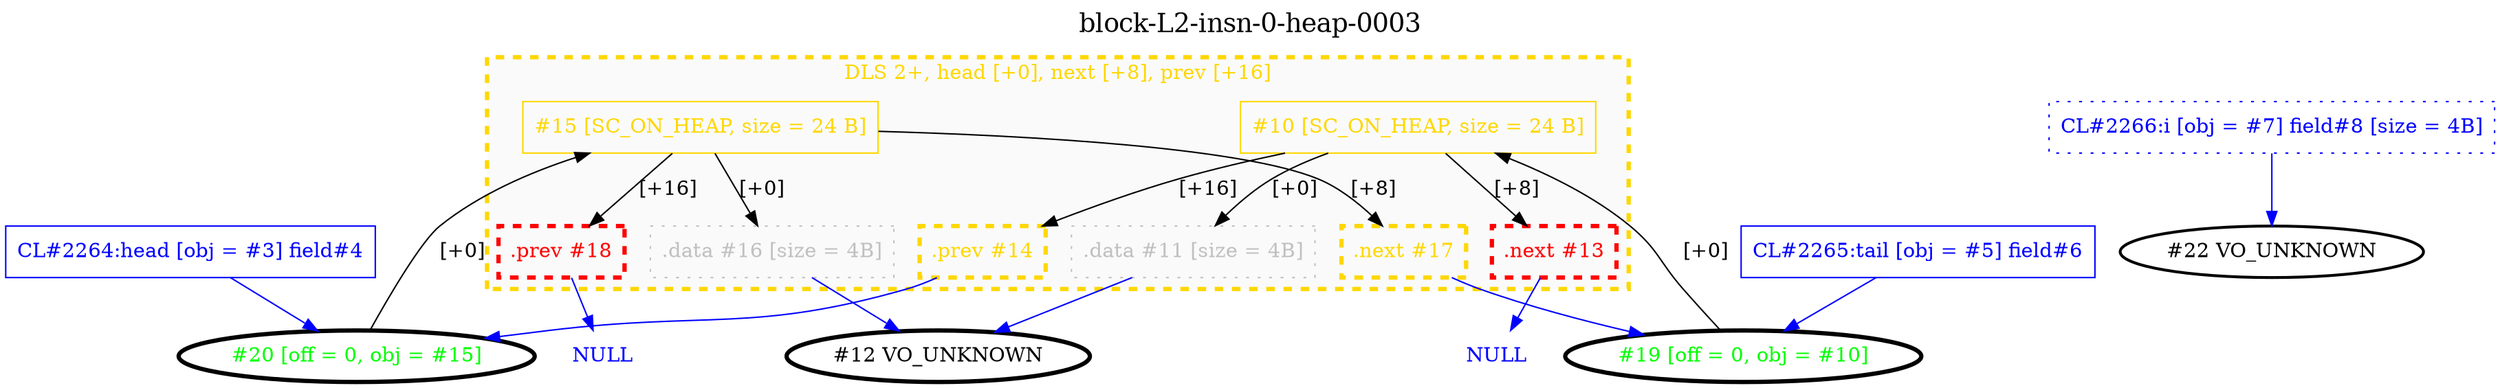 digraph "block-L2-insn-0-heap-0003" {
	label=<<FONT POINT-SIZE="18">block-L2-insn-0-heap-0003</FONT>>;
	clusterrank=local;
	labelloc=t;
	"3" [shape=box, color=blue, fontcolor=blue, label="CL#2264:head [obj = #3] field#4"];
	"5" [shape=box, color=blue, fontcolor=blue, label="CL#2265:tail [obj = #5] field#6"];
	"7" [shape=box, color=blue, fontcolor=blue, style=dotted, label="CL#2266:i [obj = #7] field#8 [size = 4B]"];
subgraph "cluster1" {
	rank=same;
	label="DLS 2+, head [+0], next [+8], prev [+16]";
	color=gold;
	fontcolor=gold;
	bgcolor=gray98;
	style=dashed;
	penwidth=3.0;
	"10" [shape=box, color=gold, fontcolor=gold, label="#10 [SC_ON_HEAP, size = 24 B]"];
	"11" [shape=box, color=gray, fontcolor=gray, style=dotted, label=".data #11 [size = 4B]"];
	"10" -> "11" [color=black, fontcolor=black, label="[+0]"];
	"13" [shape=box, color=red, fontcolor=red, penwidth=3.0, style=dashed, label=".next #13"];
	"10" -> "13" [color=black, fontcolor=black, label="[+8]"];
	"14" [shape=box, color=gold, fontcolor=gold, penwidth=3.0, style=dashed, label=".prev #14"];
	"10" -> "14" [color=black, fontcolor=black, label="[+16]"];
	"15" [shape=box, color=gold, fontcolor=gold, label="#15 [SC_ON_HEAP, size = 24 B]"];
	"16" [shape=box, color=gray, fontcolor=gray, style=dotted, label=".data #16 [size = 4B]"];
	"15" -> "16" [color=black, fontcolor=black, label="[+0]"];
	"17" [shape=box, color=gold, fontcolor=gold, penwidth=3.0, style=dashed, label=".next #17"];
	"15" -> "17" [color=black, fontcolor=black, label="[+8]"];
	"18" [shape=box, color=red, fontcolor=red, penwidth=3.0, style=dashed, label=".prev #18"];
	"15" -> "18" [color=black, fontcolor=black, label="[+16]"];
}
	"12" [shape=ellipse, penwidth=3, fontcolor=black, label="#12 VO_UNKNOWN"];
	"19" [shape=ellipse, penwidth=3, fontcolor=green, label="#19 [off = 0, obj = #10]"];
	"19" -> "10" [color=black, fontcolor=black, label="[+0]"];
	"20" [shape=ellipse, penwidth=3, fontcolor=green, label="#20 [off = 0, obj = #15]"];
	"20" -> "15" [color=black, fontcolor=black, label="[+0]"];
	"22" [shape=ellipse, penwidth=2, fontcolor=black, label="#22 VO_UNKNOWN"];
	"3" -> "20" [color=blue, fontcolor=blue];
	"5" -> "19" [color=blue, fontcolor=blue];
	"7" -> "22" [color=blue, fontcolor=blue];
	"11" -> "12" [color=blue, fontcolor=blue];
	"lonely2" [shape=plaintext, fontcolor=blue, label="NULL"];
	"13" -> "lonely2" [color=blue, fontcolor=blue];
	"14" -> "20" [color=blue, fontcolor=blue];
	"16" -> "12" [color=blue, fontcolor=blue];
	"17" -> "19" [color=blue, fontcolor=blue];
	"lonely3" [shape=plaintext, fontcolor=blue, label="NULL"];
	"18" -> "lonely3" [color=blue, fontcolor=blue];
}
